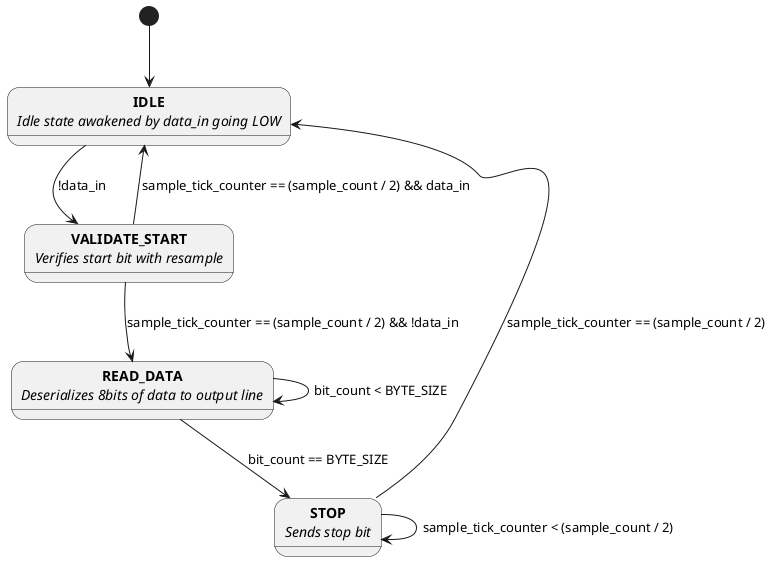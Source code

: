 @startuml

[*] --> IDLE

state "<b>IDLE</b>\n<i>Idle state awakened by data_in going LOW</i>" as IDLE
state "<b>VALIDATE_START</b>\n<i>Verifies start bit with resample</i>" as VALIDATE_START
state "<b>READ_DATA</b>\n<i>Deserializes 8bits of data to output line</i>" as READ_DATA
state "<b>STOP</b>\n<i>Sends stop bit</i>" as STOP

'sample_tick_counter counts number of cycles in oversampling window
'sample_count holds number of samples

IDLE        --> VALIDATE_START: !data_in
VALIDATE_START  --> READ_DATA: sample_tick_counter == (sample_count / 2) && !data_in
VALIDATE_START  --> IDLE: sample_tick_counter == (sample_count / 2) && data_in
READ_DATA   --> READ_DATA: bit_count < BYTE_SIZE
READ_DATA   --> STOP: bit_count == BYTE_SIZE
STOP        --> STOP: sample_tick_counter < (sample_count / 2)
STOP        --> IDLE: sample_tick_counter == (sample_count / 2)

@enduml